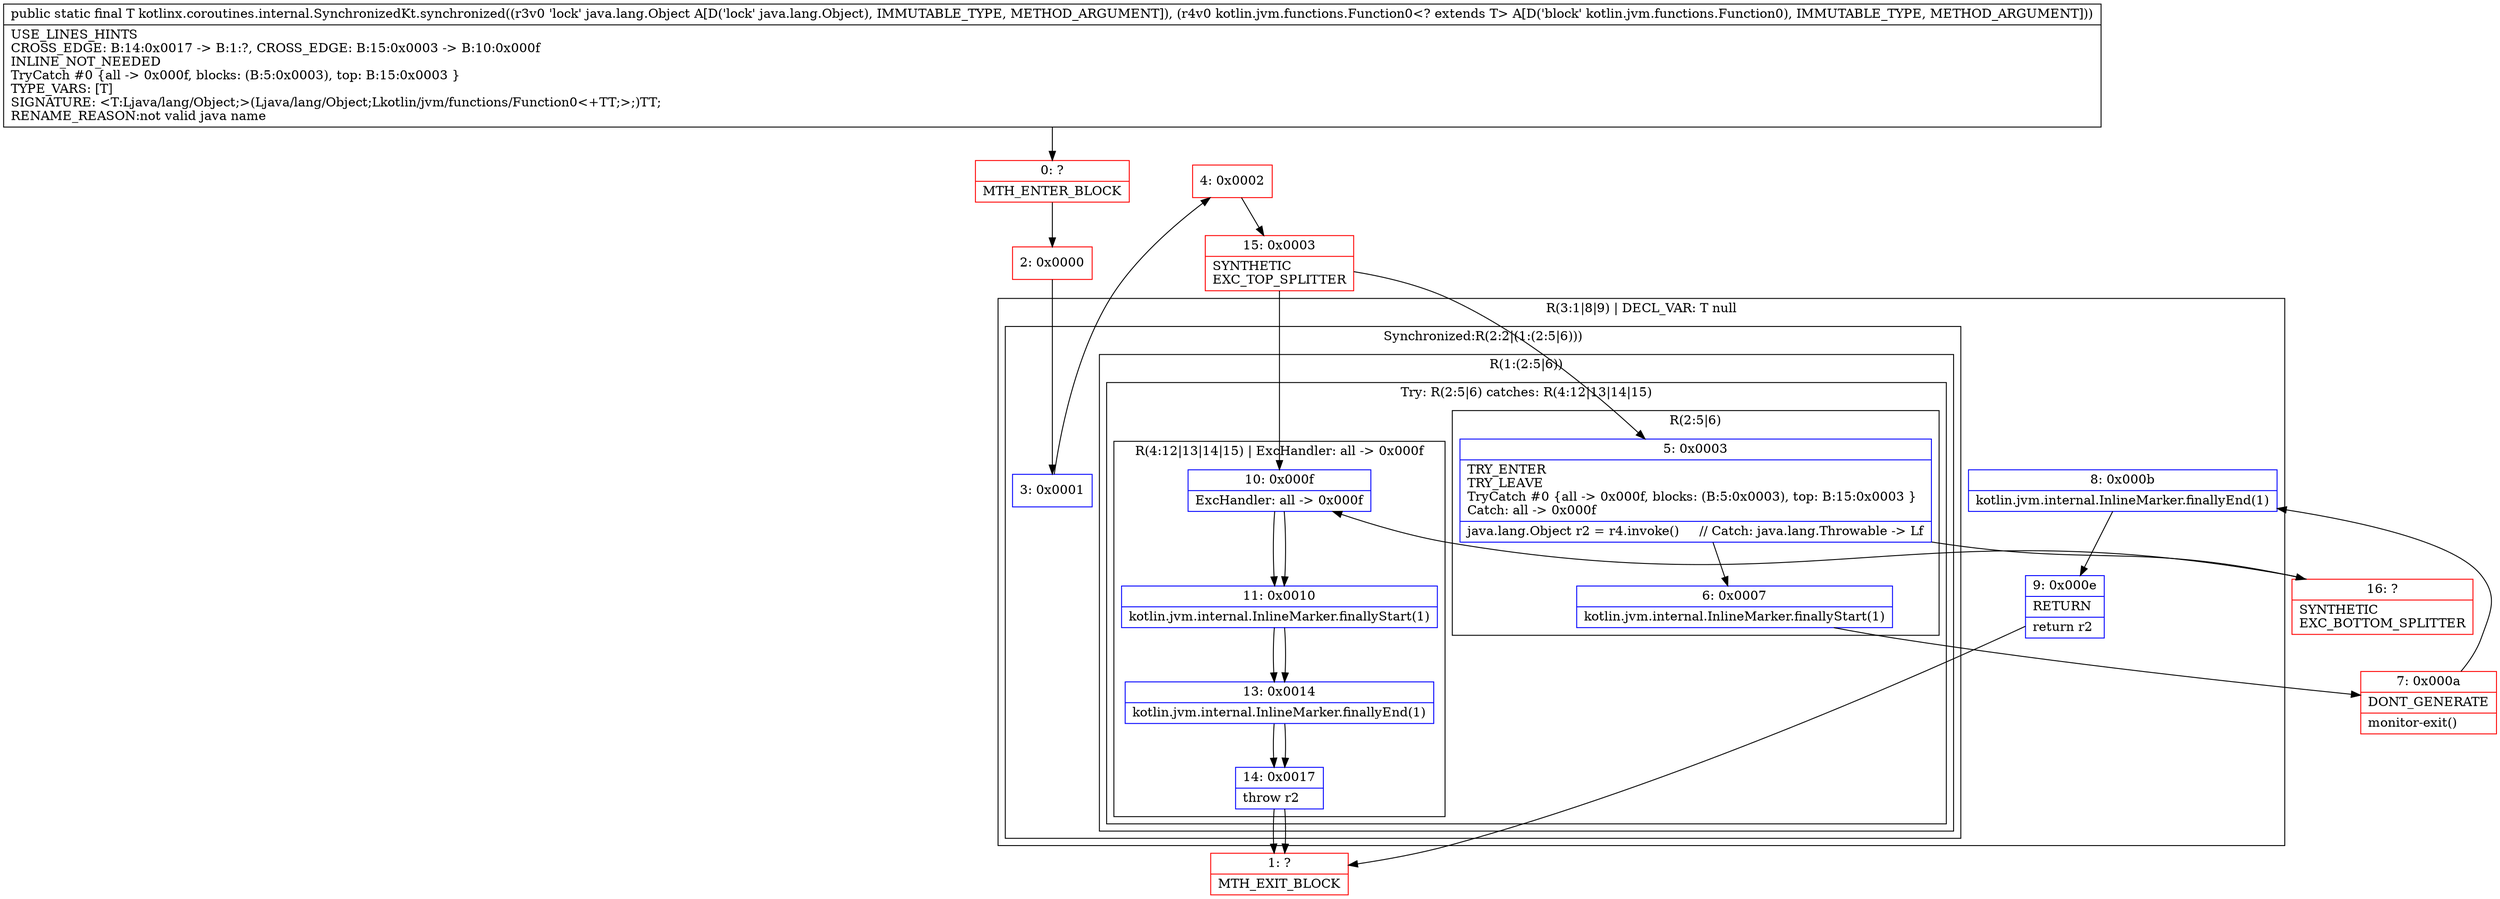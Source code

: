 digraph "CFG forkotlinx.coroutines.internal.SynchronizedKt.synchronized(Ljava\/lang\/Object;Lkotlin\/jvm\/functions\/Function0;)Ljava\/lang\/Object;" {
subgraph cluster_Region_2116098693 {
label = "R(3:1|8|9) | DECL_VAR: T null\l";
node [shape=record,color=blue];
subgraph cluster_SynchronizedRegion_846870621 {
label = "Synchronized:R(2:2|(1:(2:5|6)))";
node [shape=record,color=blue];
Node_3 [shape=record,label="{3\:\ 0x0001}"];
subgraph cluster_Region_2043299273 {
label = "R(1:(2:5|6))";
node [shape=record,color=blue];
subgraph cluster_TryCatchRegion_264867143 {
label = "Try: R(2:5|6) catches: R(4:12|13|14|15)";
node [shape=record,color=blue];
subgraph cluster_Region_557664459 {
label = "R(2:5|6)";
node [shape=record,color=blue];
Node_5 [shape=record,label="{5\:\ 0x0003|TRY_ENTER\lTRY_LEAVE\lTryCatch #0 \{all \-\> 0x000f, blocks: (B:5:0x0003), top: B:15:0x0003 \}\lCatch: all \-\> 0x000f\l|java.lang.Object r2 = r4.invoke()     \/\/ Catch: java.lang.Throwable \-\> Lf\l}"];
Node_6 [shape=record,label="{6\:\ 0x0007|kotlin.jvm.internal.InlineMarker.finallyStart(1)\l}"];
}
subgraph cluster_Region_665931869 {
label = "R(4:12|13|14|15) | ExcHandler: all \-\> 0x000f\l";
node [shape=record,color=blue];
Node_10 [shape=record,label="{10\:\ 0x000f|ExcHandler: all \-\> 0x000f\l}"];
Node_11 [shape=record,label="{11\:\ 0x0010|kotlin.jvm.internal.InlineMarker.finallyStart(1)\l}"];
Node_13 [shape=record,label="{13\:\ 0x0014|kotlin.jvm.internal.InlineMarker.finallyEnd(1)\l}"];
Node_14 [shape=record,label="{14\:\ 0x0017|throw r2\l}"];
}
}
}
}
Node_8 [shape=record,label="{8\:\ 0x000b|kotlin.jvm.internal.InlineMarker.finallyEnd(1)\l}"];
Node_9 [shape=record,label="{9\:\ 0x000e|RETURN\l|return r2\l}"];
}
subgraph cluster_Region_665931869 {
label = "R(4:12|13|14|15) | ExcHandler: all \-\> 0x000f\l";
node [shape=record,color=blue];
Node_10 [shape=record,label="{10\:\ 0x000f|ExcHandler: all \-\> 0x000f\l}"];
Node_11 [shape=record,label="{11\:\ 0x0010|kotlin.jvm.internal.InlineMarker.finallyStart(1)\l}"];
Node_13 [shape=record,label="{13\:\ 0x0014|kotlin.jvm.internal.InlineMarker.finallyEnd(1)\l}"];
Node_14 [shape=record,label="{14\:\ 0x0017|throw r2\l}"];
}
Node_0 [shape=record,color=red,label="{0\:\ ?|MTH_ENTER_BLOCK\l}"];
Node_2 [shape=record,color=red,label="{2\:\ 0x0000}"];
Node_4 [shape=record,color=red,label="{4\:\ 0x0002}"];
Node_15 [shape=record,color=red,label="{15\:\ 0x0003|SYNTHETIC\lEXC_TOP_SPLITTER\l}"];
Node_7 [shape=record,color=red,label="{7\:\ 0x000a|DONT_GENERATE\l|monitor\-exit()\l}"];
Node_1 [shape=record,color=red,label="{1\:\ ?|MTH_EXIT_BLOCK\l}"];
Node_16 [shape=record,color=red,label="{16\:\ ?|SYNTHETIC\lEXC_BOTTOM_SPLITTER\l}"];
MethodNode[shape=record,label="{public static final T kotlinx.coroutines.internal.SynchronizedKt.synchronized((r3v0 'lock' java.lang.Object A[D('lock' java.lang.Object), IMMUTABLE_TYPE, METHOD_ARGUMENT]), (r4v0 kotlin.jvm.functions.Function0\<? extends T\> A[D('block' kotlin.jvm.functions.Function0), IMMUTABLE_TYPE, METHOD_ARGUMENT]))  | USE_LINES_HINTS\lCROSS_EDGE: B:14:0x0017 \-\> B:1:?, CROSS_EDGE: B:15:0x0003 \-\> B:10:0x000f\lINLINE_NOT_NEEDED\lTryCatch #0 \{all \-\> 0x000f, blocks: (B:5:0x0003), top: B:15:0x0003 \}\lTYPE_VARS: [T]\lSIGNATURE: \<T:Ljava\/lang\/Object;\>(Ljava\/lang\/Object;Lkotlin\/jvm\/functions\/Function0\<+TT;\>;)TT;\lRENAME_REASON:not valid java name\l}"];
MethodNode -> Node_0;Node_3 -> Node_4;
Node_5 -> Node_6;
Node_5 -> Node_16;
Node_6 -> Node_7;
Node_10 -> Node_11;
Node_11 -> Node_13;
Node_13 -> Node_14;
Node_14 -> Node_1;
Node_8 -> Node_9;
Node_9 -> Node_1;
Node_10 -> Node_11;
Node_11 -> Node_13;
Node_13 -> Node_14;
Node_14 -> Node_1;
Node_0 -> Node_2;
Node_2 -> Node_3;
Node_4 -> Node_15;
Node_15 -> Node_5;
Node_15 -> Node_10;
Node_7 -> Node_8;
Node_16 -> Node_10;
}

